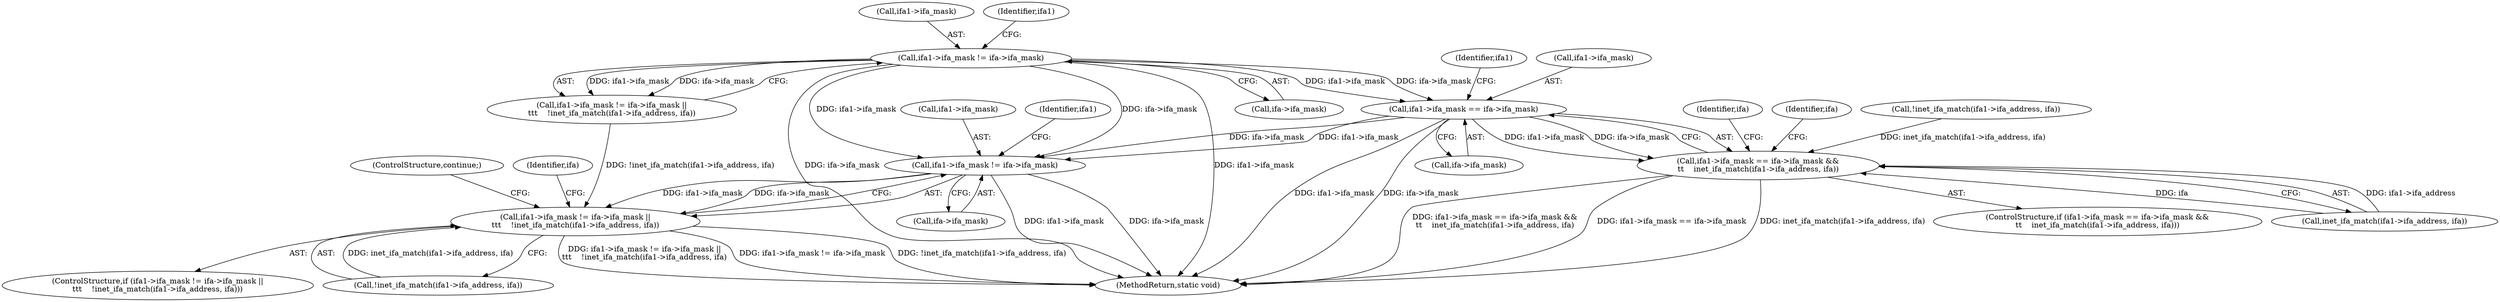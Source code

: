 digraph "0_linux_fbd40ea0180a2d328c5adc61414dc8bab9335ce2@pointer" {
"1000260" [label="(Call,ifa1->ifa_mask == ifa->ifa_mask)"];
"1000193" [label="(Call,ifa1->ifa_mask != ifa->ifa_mask)"];
"1000259" [label="(Call,ifa1->ifa_mask == ifa->ifa_mask &&\n\t\t    inet_ifa_match(ifa1->ifa_address, ifa))"];
"1000353" [label="(Call,ifa1->ifa_mask != ifa->ifa_mask)"];
"1000352" [label="(Call,ifa1->ifa_mask != ifa->ifa_mask ||\n\t\t\t    !inet_ifa_match(ifa1->ifa_address, ifa))"];
"1000192" [label="(Call,ifa1->ifa_mask != ifa->ifa_mask ||\n\t\t\t    !inet_ifa_match(ifa1->ifa_address, ifa))"];
"1000264" [label="(Call,ifa->ifa_mask)"];
"1000194" [label="(Call,ifa1->ifa_mask)"];
"1000373" [label="(MethodReturn,static void)"];
"1000200" [label="(Call,!inet_ifa_match(ifa1->ifa_address, ifa))"];
"1000269" [label="(Identifier,ifa1)"];
"1000193" [label="(Call,ifa1->ifa_mask != ifa->ifa_mask)"];
"1000354" [label="(Call,ifa1->ifa_mask)"];
"1000197" [label="(Call,ifa->ifa_mask)"];
"1000261" [label="(Call,ifa1->ifa_mask)"];
"1000353" [label="(Call,ifa1->ifa_mask != ifa->ifa_mask)"];
"1000363" [label="(Identifier,ifa1)"];
"1000259" [label="(Call,ifa1->ifa_mask == ifa->ifa_mask &&\n\t\t    inet_ifa_match(ifa1->ifa_address, ifa))"];
"1000253" [label="(Identifier,ifa)"];
"1000351" [label="(ControlStructure,if (ifa1->ifa_mask != ifa->ifa_mask ||\n\t\t\t    !inet_ifa_match(ifa1->ifa_address, ifa)))"];
"1000357" [label="(Call,ifa->ifa_mask)"];
"1000366" [label="(ControlStructure,continue;)"];
"1000352" [label="(Call,ifa1->ifa_mask != ifa->ifa_mask ||\n\t\t\t    !inet_ifa_match(ifa1->ifa_address, ifa))"];
"1000260" [label="(Call,ifa1->ifa_mask == ifa->ifa_mask)"];
"1000258" [label="(ControlStructure,if (ifa1->ifa_mask == ifa->ifa_mask &&\n\t\t    inet_ifa_match(ifa1->ifa_address, ifa)))"];
"1000267" [label="(Call,inet_ifa_match(ifa1->ifa_address, ifa))"];
"1000368" [label="(Identifier,ifa)"];
"1000273" [label="(Identifier,ifa)"];
"1000203" [label="(Identifier,ifa1)"];
"1000360" [label="(Call,!inet_ifa_match(ifa1->ifa_address, ifa))"];
"1000260" -> "1000259"  [label="AST: "];
"1000260" -> "1000264"  [label="CFG: "];
"1000261" -> "1000260"  [label="AST: "];
"1000264" -> "1000260"  [label="AST: "];
"1000269" -> "1000260"  [label="CFG: "];
"1000259" -> "1000260"  [label="CFG: "];
"1000260" -> "1000373"  [label="DDG: ifa->ifa_mask"];
"1000260" -> "1000373"  [label="DDG: ifa1->ifa_mask"];
"1000260" -> "1000259"  [label="DDG: ifa1->ifa_mask"];
"1000260" -> "1000259"  [label="DDG: ifa->ifa_mask"];
"1000193" -> "1000260"  [label="DDG: ifa1->ifa_mask"];
"1000193" -> "1000260"  [label="DDG: ifa->ifa_mask"];
"1000260" -> "1000353"  [label="DDG: ifa1->ifa_mask"];
"1000260" -> "1000353"  [label="DDG: ifa->ifa_mask"];
"1000193" -> "1000192"  [label="AST: "];
"1000193" -> "1000197"  [label="CFG: "];
"1000194" -> "1000193"  [label="AST: "];
"1000197" -> "1000193"  [label="AST: "];
"1000203" -> "1000193"  [label="CFG: "];
"1000192" -> "1000193"  [label="CFG: "];
"1000193" -> "1000373"  [label="DDG: ifa1->ifa_mask"];
"1000193" -> "1000373"  [label="DDG: ifa->ifa_mask"];
"1000193" -> "1000192"  [label="DDG: ifa1->ifa_mask"];
"1000193" -> "1000192"  [label="DDG: ifa->ifa_mask"];
"1000193" -> "1000353"  [label="DDG: ifa1->ifa_mask"];
"1000193" -> "1000353"  [label="DDG: ifa->ifa_mask"];
"1000259" -> "1000258"  [label="AST: "];
"1000259" -> "1000267"  [label="CFG: "];
"1000267" -> "1000259"  [label="AST: "];
"1000273" -> "1000259"  [label="CFG: "];
"1000253" -> "1000259"  [label="CFG: "];
"1000259" -> "1000373"  [label="DDG: ifa1->ifa_mask == ifa->ifa_mask &&\n\t\t    inet_ifa_match(ifa1->ifa_address, ifa)"];
"1000259" -> "1000373"  [label="DDG: ifa1->ifa_mask == ifa->ifa_mask"];
"1000259" -> "1000373"  [label="DDG: inet_ifa_match(ifa1->ifa_address, ifa)"];
"1000267" -> "1000259"  [label="DDG: ifa1->ifa_address"];
"1000267" -> "1000259"  [label="DDG: ifa"];
"1000200" -> "1000259"  [label="DDG: inet_ifa_match(ifa1->ifa_address, ifa)"];
"1000353" -> "1000352"  [label="AST: "];
"1000353" -> "1000357"  [label="CFG: "];
"1000354" -> "1000353"  [label="AST: "];
"1000357" -> "1000353"  [label="AST: "];
"1000363" -> "1000353"  [label="CFG: "];
"1000352" -> "1000353"  [label="CFG: "];
"1000353" -> "1000373"  [label="DDG: ifa->ifa_mask"];
"1000353" -> "1000373"  [label="DDG: ifa1->ifa_mask"];
"1000353" -> "1000352"  [label="DDG: ifa1->ifa_mask"];
"1000353" -> "1000352"  [label="DDG: ifa->ifa_mask"];
"1000352" -> "1000351"  [label="AST: "];
"1000352" -> "1000360"  [label="CFG: "];
"1000360" -> "1000352"  [label="AST: "];
"1000366" -> "1000352"  [label="CFG: "];
"1000368" -> "1000352"  [label="CFG: "];
"1000352" -> "1000373"  [label="DDG: ifa1->ifa_mask != ifa->ifa_mask ||\n\t\t\t    !inet_ifa_match(ifa1->ifa_address, ifa)"];
"1000352" -> "1000373"  [label="DDG: ifa1->ifa_mask != ifa->ifa_mask"];
"1000352" -> "1000373"  [label="DDG: !inet_ifa_match(ifa1->ifa_address, ifa)"];
"1000192" -> "1000352"  [label="DDG: !inet_ifa_match(ifa1->ifa_address, ifa)"];
"1000360" -> "1000352"  [label="DDG: inet_ifa_match(ifa1->ifa_address, ifa)"];
}
